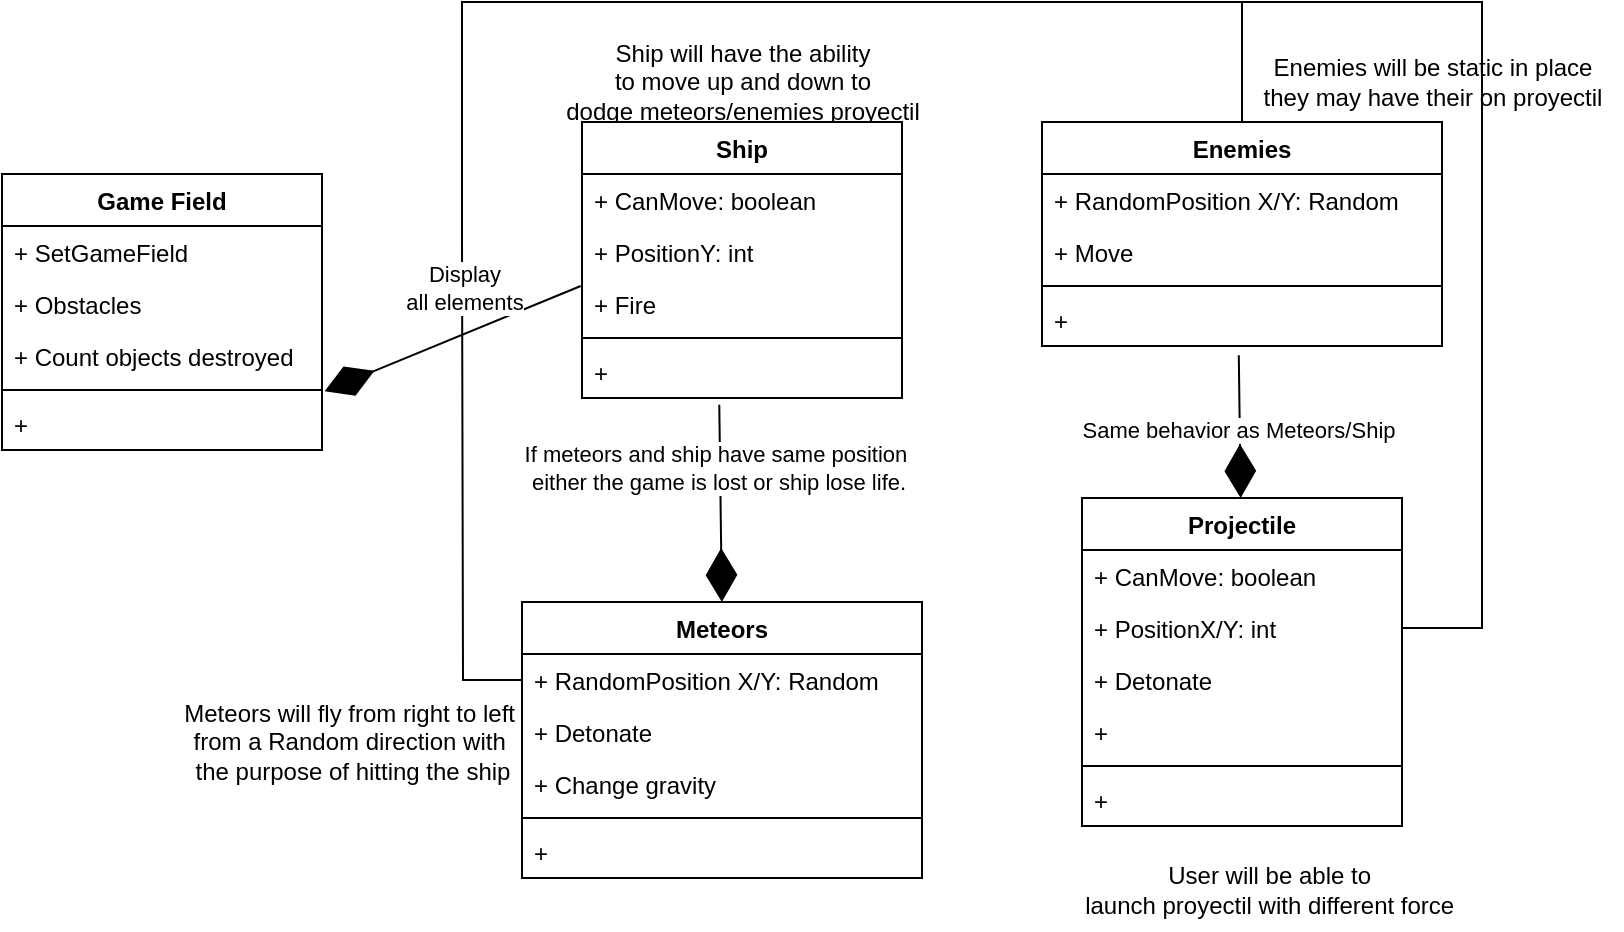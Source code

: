 <mxfile version="20.5.3" type="embed" pages="2"><diagram name="Page-1" id="UD8yu1-71jTabyGn6Ksl"><mxGraphModel dx="622" dy="522" grid="1" gridSize="10" guides="1" tooltips="1" connect="1" arrows="1" fold="1" page="1" pageScale="1" pageWidth="850" pageHeight="1100" math="0" shadow="0"><root><mxCell id="0"/><mxCell id="1" parent="0"/><mxCell id="j6X3iuMTT80umR6ZVCOs-26" value="Ship will have the ability&lt;br&gt;to move up and down to&lt;br&gt;dodge meteors/enemies proyectil" style="text;html=1;align=center;verticalAlign=middle;resizable=0;points=[];autosize=1;strokeColor=none;fillColor=none;" parent="1" vertex="1"><mxGeometry x="290" y="260" width="200" height="60" as="geometry"/></mxCell><mxCell id="j6X3iuMTT80umR6ZVCOs-27" value="Projectile" style="swimlane;fontStyle=1;align=center;verticalAlign=top;childLayout=stackLayout;horizontal=1;startSize=26;horizontalStack=0;resizeParent=1;resizeParentMax=0;resizeLast=0;collapsible=1;marginBottom=0;whiteSpace=wrap;html=1;" parent="1" vertex="1"><mxGeometry x="560" y="498" width="160" height="164" as="geometry"/></mxCell><mxCell id="j6X3iuMTT80umR6ZVCOs-28" value="+ CanMove: boolean" style="text;strokeColor=none;fillColor=none;align=left;verticalAlign=top;spacingLeft=4;spacingRight=4;overflow=hidden;rotatable=0;points=[[0,0.5],[1,0.5]];portConstraint=eastwest;whiteSpace=wrap;html=1;" parent="j6X3iuMTT80umR6ZVCOs-27" vertex="1"><mxGeometry y="26" width="160" height="26" as="geometry"/></mxCell><mxCell id="j6X3iuMTT80umR6ZVCOs-30" value="+ PositionX/Y: int" style="text;strokeColor=none;fillColor=none;align=left;verticalAlign=top;spacingLeft=4;spacingRight=4;overflow=hidden;rotatable=0;points=[[0,0.5],[1,0.5]];portConstraint=eastwest;whiteSpace=wrap;html=1;" parent="j6X3iuMTT80umR6ZVCOs-27" vertex="1"><mxGeometry y="52" width="160" height="26" as="geometry"/></mxCell><mxCell id="j6X3iuMTT80umR6ZVCOs-31" value="+ Detonate" style="text;strokeColor=none;fillColor=none;align=left;verticalAlign=top;spacingLeft=4;spacingRight=4;overflow=hidden;rotatable=0;points=[[0,0.5],[1,0.5]];portConstraint=eastwest;whiteSpace=wrap;html=1;" parent="j6X3iuMTT80umR6ZVCOs-27" vertex="1"><mxGeometry y="78" width="160" height="26" as="geometry"/></mxCell><mxCell id="10" value="+&amp;nbsp;" style="text;strokeColor=none;fillColor=none;align=left;verticalAlign=top;spacingLeft=4;spacingRight=4;overflow=hidden;rotatable=0;points=[[0,0.5],[1,0.5]];portConstraint=eastwest;whiteSpace=wrap;html=1;" vertex="1" parent="j6X3iuMTT80umR6ZVCOs-27"><mxGeometry y="104" width="160" height="26" as="geometry"/></mxCell><mxCell id="j6X3iuMTT80umR6ZVCOs-29" value="" style="line;strokeWidth=1;fillColor=none;align=left;verticalAlign=middle;spacingTop=-1;spacingLeft=3;spacingRight=3;rotatable=0;labelPosition=right;points=[];portConstraint=eastwest;strokeColor=inherit;" parent="j6X3iuMTT80umR6ZVCOs-27" vertex="1"><mxGeometry y="130" width="160" height="8" as="geometry"/></mxCell><mxCell id="2" value="+&amp;nbsp;" style="text;strokeColor=none;fillColor=none;align=left;verticalAlign=top;spacingLeft=4;spacingRight=4;overflow=hidden;rotatable=0;points=[[0,0.5],[1,0.5]];portConstraint=eastwest;whiteSpace=wrap;html=1;" vertex="1" parent="j6X3iuMTT80umR6ZVCOs-27"><mxGeometry y="138" width="160" height="26" as="geometry"/></mxCell><mxCell id="j6X3iuMTT80umR6ZVCOs-33" value="Ship" style="swimlane;fontStyle=1;align=center;verticalAlign=top;childLayout=stackLayout;horizontal=1;startSize=26;horizontalStack=0;resizeParent=1;resizeParentMax=0;resizeLast=0;collapsible=1;marginBottom=0;whiteSpace=wrap;html=1;" parent="1" vertex="1"><mxGeometry x="310" y="310" width="160" height="138" as="geometry"/></mxCell><mxCell id="j6X3iuMTT80umR6ZVCOs-34" value="+ CanMove: boolean" style="text;strokeColor=none;fillColor=none;align=left;verticalAlign=top;spacingLeft=4;spacingRight=4;overflow=hidden;rotatable=0;points=[[0,0.5],[1,0.5]];portConstraint=eastwest;whiteSpace=wrap;html=1;" parent="j6X3iuMTT80umR6ZVCOs-33" vertex="1"><mxGeometry y="26" width="160" height="26" as="geometry"/></mxCell><mxCell id="j6X3iuMTT80umR6ZVCOs-35" value="+ PositionY: int" style="text;strokeColor=none;fillColor=none;align=left;verticalAlign=top;spacingLeft=4;spacingRight=4;overflow=hidden;rotatable=0;points=[[0,0.5],[1,0.5]];portConstraint=eastwest;whiteSpace=wrap;html=1;" parent="j6X3iuMTT80umR6ZVCOs-33" vertex="1"><mxGeometry y="52" width="160" height="26" as="geometry"/></mxCell><mxCell id="5" value="+ Fire" style="text;strokeColor=none;fillColor=none;align=left;verticalAlign=top;spacingLeft=4;spacingRight=4;overflow=hidden;rotatable=0;points=[[0,0.5],[1,0.5]];portConstraint=eastwest;whiteSpace=wrap;html=1;" vertex="1" parent="j6X3iuMTT80umR6ZVCOs-33"><mxGeometry y="78" width="160" height="26" as="geometry"/></mxCell><mxCell id="j6X3iuMTT80umR6ZVCOs-36" value="" style="line;strokeWidth=1;fillColor=none;align=left;verticalAlign=middle;spacingTop=-1;spacingLeft=3;spacingRight=3;rotatable=0;labelPosition=right;points=[];portConstraint=eastwest;strokeColor=inherit;" parent="j6X3iuMTT80umR6ZVCOs-33" vertex="1"><mxGeometry y="104" width="160" height="8" as="geometry"/></mxCell><mxCell id="j6X3iuMTT80umR6ZVCOs-38" value="+&amp;nbsp;" style="text;strokeColor=none;fillColor=none;align=left;verticalAlign=top;spacingLeft=4;spacingRight=4;overflow=hidden;rotatable=0;points=[[0,0.5],[1,0.5]];portConstraint=eastwest;whiteSpace=wrap;html=1;" parent="j6X3iuMTT80umR6ZVCOs-33" vertex="1"><mxGeometry y="112" width="160" height="26" as="geometry"/></mxCell><mxCell id="j6X3iuMTT80umR6ZVCOs-39" value="Enemies" style="swimlane;fontStyle=1;align=center;verticalAlign=top;childLayout=stackLayout;horizontal=1;startSize=26;horizontalStack=0;resizeParent=1;resizeParentMax=0;resizeLast=0;collapsible=1;marginBottom=0;whiteSpace=wrap;html=1;" parent="1" vertex="1"><mxGeometry x="540" y="310" width="200" height="112" as="geometry"/></mxCell><mxCell id="j6X3iuMTT80umR6ZVCOs-41" value="+ RandomPosition X/Y: Random" style="text;strokeColor=none;fillColor=none;align=left;verticalAlign=top;spacingLeft=4;spacingRight=4;overflow=hidden;rotatable=0;points=[[0,0.5],[1,0.5]];portConstraint=eastwest;whiteSpace=wrap;html=1;" parent="j6X3iuMTT80umR6ZVCOs-39" vertex="1"><mxGeometry y="26" width="200" height="26" as="geometry"/></mxCell><mxCell id="6" value="+ Move" style="text;strokeColor=none;fillColor=none;align=left;verticalAlign=top;spacingLeft=4;spacingRight=4;overflow=hidden;rotatable=0;points=[[0,0.5],[1,0.5]];portConstraint=eastwest;whiteSpace=wrap;html=1;" vertex="1" parent="j6X3iuMTT80umR6ZVCOs-39"><mxGeometry y="52" width="200" height="26" as="geometry"/></mxCell><mxCell id="j6X3iuMTT80umR6ZVCOs-42" value="" style="line;strokeWidth=1;fillColor=none;align=left;verticalAlign=middle;spacingTop=-1;spacingLeft=3;spacingRight=3;rotatable=0;labelPosition=right;points=[];portConstraint=eastwest;strokeColor=inherit;" parent="j6X3iuMTT80umR6ZVCOs-39" vertex="1"><mxGeometry y="78" width="200" height="8" as="geometry"/></mxCell><mxCell id="j6X3iuMTT80umR6ZVCOs-44" value="+&amp;nbsp;" style="text;strokeColor=none;fillColor=none;align=left;verticalAlign=top;spacingLeft=4;spacingRight=4;overflow=hidden;rotatable=0;points=[[0,0.5],[1,0.5]];portConstraint=eastwest;whiteSpace=wrap;html=1;" parent="j6X3iuMTT80umR6ZVCOs-39" vertex="1"><mxGeometry y="86" width="200" height="26" as="geometry"/></mxCell><mxCell id="j6X3iuMTT80umR6ZVCOs-46" value="Meteors" style="swimlane;fontStyle=1;align=center;verticalAlign=top;childLayout=stackLayout;horizontal=1;startSize=26;horizontalStack=0;resizeParent=1;resizeParentMax=0;resizeLast=0;collapsible=1;marginBottom=0;whiteSpace=wrap;html=1;" parent="1" vertex="1"><mxGeometry x="280" y="550" width="200" height="138" as="geometry"/></mxCell><mxCell id="j6X3iuMTT80umR6ZVCOs-47" value="+ RandomPosition X/Y: Random" style="text;strokeColor=none;fillColor=none;align=left;verticalAlign=top;spacingLeft=4;spacingRight=4;overflow=hidden;rotatable=0;points=[[0,0.5],[1,0.5]];portConstraint=eastwest;whiteSpace=wrap;html=1;" parent="j6X3iuMTT80umR6ZVCOs-46" vertex="1"><mxGeometry y="26" width="200" height="26" as="geometry"/></mxCell><mxCell id="3" value="+ Detonate&lt;span style=&quot;white-space: pre;&quot;&gt;&#9;&lt;/span&gt;" style="text;strokeColor=none;fillColor=none;align=left;verticalAlign=top;spacingLeft=4;spacingRight=4;overflow=hidden;rotatable=0;points=[[0,0.5],[1,0.5]];portConstraint=eastwest;whiteSpace=wrap;html=1;" vertex="1" parent="j6X3iuMTT80umR6ZVCOs-46"><mxGeometry y="52" width="200" height="26" as="geometry"/></mxCell><mxCell id="4" value="+ Change gravity" style="text;strokeColor=none;fillColor=none;align=left;verticalAlign=top;spacingLeft=4;spacingRight=4;overflow=hidden;rotatable=0;points=[[0,0.5],[1,0.5]];portConstraint=eastwest;whiteSpace=wrap;html=1;" vertex="1" parent="j6X3iuMTT80umR6ZVCOs-46"><mxGeometry y="78" width="200" height="26" as="geometry"/></mxCell><mxCell id="j6X3iuMTT80umR6ZVCOs-48" value="" style="line;strokeWidth=1;fillColor=none;align=left;verticalAlign=middle;spacingTop=-1;spacingLeft=3;spacingRight=3;rotatable=0;labelPosition=right;points=[];portConstraint=eastwest;strokeColor=inherit;" parent="j6X3iuMTT80umR6ZVCOs-46" vertex="1"><mxGeometry y="104" width="200" height="8" as="geometry"/></mxCell><mxCell id="j6X3iuMTT80umR6ZVCOs-49" value="+" style="text;strokeColor=none;fillColor=none;align=left;verticalAlign=top;spacingLeft=4;spacingRight=4;overflow=hidden;rotatable=0;points=[[0,0.5],[1,0.5]];portConstraint=eastwest;whiteSpace=wrap;html=1;" parent="j6X3iuMTT80umR6ZVCOs-46" vertex="1"><mxGeometry y="112" width="200" height="26" as="geometry"/></mxCell><mxCell id="j6X3iuMTT80umR6ZVCOs-50" value="" style="endArrow=diamondThin;endFill=1;endSize=24;html=1;rounded=0;entryX=0.703;entryY=-0.031;entryDx=0;entryDy=0;entryPerimeter=0;exitX=0.429;exitY=1.128;exitDx=0;exitDy=0;exitPerimeter=0;" parent="1" source="j6X3iuMTT80umR6ZVCOs-38" edge="1"><mxGeometry width="160" relative="1" as="geometry"><mxPoint x="380" y="450" as="sourcePoint"/><mxPoint x="379.93" y="550.004" as="targetPoint"/></mxGeometry></mxCell><mxCell id="j6X3iuMTT80umR6ZVCOs-51" value="If meteors and ship have same position&amp;nbsp;&lt;br&gt;either the game is lost or ship lose life." style="edgeLabel;html=1;align=center;verticalAlign=middle;resizable=0;points=[];" parent="j6X3iuMTT80umR6ZVCOs-50" vertex="1" connectable="0"><mxGeometry x="-0.36" y="-1" relative="1" as="geometry"><mxPoint as="offset"/></mxGeometry></mxCell><mxCell id="j6X3iuMTT80umR6ZVCOs-52" value="" style="endArrow=diamondThin;endFill=1;endSize=24;html=1;rounded=0;exitX=0.492;exitY=1.179;exitDx=0;exitDy=0;exitPerimeter=0;" parent="1" source="j6X3iuMTT80umR6ZVCOs-44" edge="1"><mxGeometry width="160" relative="1" as="geometry"><mxPoint x="639.33" y="438" as="sourcePoint"/><mxPoint x="639.33" y="498" as="targetPoint"/></mxGeometry></mxCell><mxCell id="j6X3iuMTT80umR6ZVCOs-53" value="Same behavior as Meteors/Ship" style="edgeLabel;html=1;align=center;verticalAlign=middle;resizable=0;points=[];" parent="j6X3iuMTT80umR6ZVCOs-52" vertex="1" connectable="0"><mxGeometry x="0.041" y="-1" relative="1" as="geometry"><mxPoint as="offset"/></mxGeometry></mxCell><mxCell id="j6X3iuMTT80umR6ZVCOs-54" value="Game Field" style="swimlane;fontStyle=1;align=center;verticalAlign=top;childLayout=stackLayout;horizontal=1;startSize=26;horizontalStack=0;resizeParent=1;resizeParentMax=0;resizeLast=0;collapsible=1;marginBottom=0;whiteSpace=wrap;html=1;" parent="1" vertex="1"><mxGeometry x="20" y="336" width="160" height="138" as="geometry"/></mxCell><mxCell id="7" value="+ SetGameField" style="text;strokeColor=none;fillColor=none;align=left;verticalAlign=top;spacingLeft=4;spacingRight=4;overflow=hidden;rotatable=0;points=[[0,0.5],[1,0.5]];portConstraint=eastwest;whiteSpace=wrap;html=1;" vertex="1" parent="j6X3iuMTT80umR6ZVCOs-54"><mxGeometry y="26" width="160" height="26" as="geometry"/></mxCell><mxCell id="9" value="+ Obstacles" style="text;strokeColor=none;fillColor=none;align=left;verticalAlign=top;spacingLeft=4;spacingRight=4;overflow=hidden;rotatable=0;points=[[0,0.5],[1,0.5]];portConstraint=eastwest;whiteSpace=wrap;html=1;" vertex="1" parent="j6X3iuMTT80umR6ZVCOs-54"><mxGeometry y="52" width="160" height="26" as="geometry"/></mxCell><mxCell id="8" value="+ Count objects destroyed" style="text;strokeColor=none;fillColor=none;align=left;verticalAlign=top;spacingLeft=4;spacingRight=4;overflow=hidden;rotatable=0;points=[[0,0.5],[1,0.5]];portConstraint=eastwest;whiteSpace=wrap;html=1;" vertex="1" parent="j6X3iuMTT80umR6ZVCOs-54"><mxGeometry y="78" width="160" height="26" as="geometry"/></mxCell><mxCell id="j6X3iuMTT80umR6ZVCOs-57" value="" style="line;strokeWidth=1;fillColor=none;align=left;verticalAlign=middle;spacingTop=-1;spacingLeft=3;spacingRight=3;rotatable=0;labelPosition=right;points=[];portConstraint=eastwest;strokeColor=inherit;" parent="j6X3iuMTT80umR6ZVCOs-54" vertex="1"><mxGeometry y="104" width="160" height="8" as="geometry"/></mxCell><mxCell id="j6X3iuMTT80umR6ZVCOs-59" value="+&amp;nbsp;" style="text;strokeColor=none;fillColor=none;align=left;verticalAlign=top;spacingLeft=4;spacingRight=4;overflow=hidden;rotatable=0;points=[[0,0.5],[1,0.5]];portConstraint=eastwest;whiteSpace=wrap;html=1;" parent="j6X3iuMTT80umR6ZVCOs-54" vertex="1"><mxGeometry y="112" width="160" height="26" as="geometry"/></mxCell><mxCell id="j6X3iuMTT80umR6ZVCOs-60" value="" style="endArrow=diamondThin;endFill=1;endSize=24;html=1;rounded=0;entryX=1.008;entryY=-0.128;entryDx=0;entryDy=0;entryPerimeter=0;exitX=-0.004;exitY=-0.231;exitDx=0;exitDy=0;exitPerimeter=0;" parent="1" target="j6X3iuMTT80umR6ZVCOs-59" edge="1"><mxGeometry width="160" relative="1" as="geometry"><mxPoint x="309.36" y="391.994" as="sourcePoint"/><mxPoint x="202.08" y="392" as="targetPoint"/></mxGeometry></mxCell><mxCell id="j6X3iuMTT80umR6ZVCOs-61" value="" style="endArrow=none;html=1;edgeStyle=orthogonalEdgeStyle;rounded=0;exitX=0;exitY=0.5;exitDx=0;exitDy=0;" parent="1" source="j6X3iuMTT80umR6ZVCOs-47" edge="1"><mxGeometry relative="1" as="geometry"><mxPoint x="110" y="520" as="sourcePoint"/><mxPoint x="250" y="370" as="targetPoint"/></mxGeometry></mxCell><mxCell id="j6X3iuMTT80umR6ZVCOs-66" value="Display &lt;br&gt;all elements" style="edgeLabel;html=1;align=center;verticalAlign=middle;resizable=0;points=[];" parent="j6X3iuMTT80umR6ZVCOs-61" vertex="1" connectable="0"><mxGeometry x="0.807" y="-1" relative="1" as="geometry"><mxPoint y="-1" as="offset"/></mxGeometry></mxCell><mxCell id="j6X3iuMTT80umR6ZVCOs-64" value="" style="endArrow=none;html=1;edgeStyle=orthogonalEdgeStyle;rounded=0;exitX=0.5;exitY=0;exitDx=0;exitDy=0;" parent="1" source="j6X3iuMTT80umR6ZVCOs-39" edge="1"><mxGeometry relative="1" as="geometry"><mxPoint x="640" y="250" as="sourcePoint"/><mxPoint x="250" y="370" as="targetPoint"/><Array as="points"><mxPoint x="640" y="250"/><mxPoint x="250" y="250"/></Array></mxGeometry></mxCell><mxCell id="j6X3iuMTT80umR6ZVCOs-65" value="" style="endArrow=none;html=1;edgeStyle=orthogonalEdgeStyle;rounded=0;exitX=1;exitY=0.5;exitDx=0;exitDy=0;" parent="1" source="j6X3iuMTT80umR6ZVCOs-30" edge="1"><mxGeometry relative="1" as="geometry"><mxPoint x="760" y="560" as="sourcePoint"/><mxPoint x="640" y="310" as="targetPoint"/><Array as="points"><mxPoint x="760" y="563"/><mxPoint x="760" y="250"/><mxPoint x="640" y="250"/></Array></mxGeometry></mxCell><mxCell id="j6X3iuMTT80umR6ZVCOs-67" value="Meteors will fly from right to left&amp;nbsp;&lt;br&gt;from a Random direction with&amp;nbsp;&lt;br&gt;the purpose of hitting the ship" style="text;html=1;align=center;verticalAlign=middle;resizable=0;points=[];autosize=1;strokeColor=none;fillColor=none;" parent="1" vertex="1"><mxGeometry x="100" y="590" width="190" height="60" as="geometry"/></mxCell><mxCell id="j6X3iuMTT80umR6ZVCOs-68" value="User will be able to&amp;nbsp;&lt;br&gt;launch proyectil with different force&amp;nbsp;" style="text;html=1;align=center;verticalAlign=middle;resizable=0;points=[];autosize=1;strokeColor=none;fillColor=none;" parent="1" vertex="1"><mxGeometry x="550" y="674" width="210" height="40" as="geometry"/></mxCell><mxCell id="j6X3iuMTT80umR6ZVCOs-69" value="Enemies will be static in place&lt;br&gt;they may have their on proyectil" style="text;html=1;align=center;verticalAlign=middle;resizable=0;points=[];autosize=1;strokeColor=none;fillColor=none;" parent="1" vertex="1"><mxGeometry x="640" y="270" width="190" height="40" as="geometry"/></mxCell></root></mxGraphModel></diagram><diagram id="a7q9Z7hmNz9yghinb3Ze" name="Page-2">&#xa;    <mxGraphModel dx="1468" dy="840" grid="1" gridSize="10" guides="1" tooltips="1" connect="1" arrows="1" fold="1" page="1" pageScale="1" pageWidth="850" pageHeight="1100" math="0" shadow="0">&#xa;      <root>&#xa;        <mxCell id="0"/>&#xa;        <mxCell id="1" parent="0"/>&#xa;        <mxCell id="oN1OPOBK_QMBGYMvj-gR-1" value="Die" style="swimlane;fontStyle=1;align=center;verticalAlign=top;childLayout=stackLayout;horizontal=1;startSize=26;horizontalStack=0;resizeParent=1;resizeParentMax=0;resizeLast=0;collapsible=1;marginBottom=0;whiteSpace=wrap;html=1;" vertex="1" parent="1">&#xa;          <mxGeometry x="80" y="80" width="160" height="190" as="geometry"/>&#xa;        </mxCell>&#xa;        <mxCell id="oN1OPOBK_QMBGYMvj-gR-2" value="+ Value : in&lt;span style=&quot;white-space: pre;&quot;&gt;&#9;&lt;/span&gt;" style="text;strokeColor=none;fillColor=none;align=left;verticalAlign=top;spacingLeft=4;spacingRight=4;overflow=hidden;rotatable=0;points=[[0,0.5],[1,0.5]];portConstraint=eastwest;whiteSpace=wrap;html=1;" vertex="1" parent="oN1OPOBK_QMBGYMvj-gR-1">&#xa;          <mxGeometry y="26" width="160" height="26" as="geometry"/>&#xa;        </mxCell>&#xa;        <mxCell id="oN1OPOBK_QMBGYMvj-gR-3" value="+ roll : Random" style="text;strokeColor=none;fillColor=none;align=left;verticalAlign=top;spacingLeft=4;spacingRight=4;overflow=hidden;rotatable=0;points=[[0,0.5],[1,0.5]];portConstraint=eastwest;whiteSpace=wrap;html=1;" vertex="1" parent="oN1OPOBK_QMBGYMvj-gR-1">&#xa;          <mxGeometry y="52" width="160" height="26" as="geometry"/>&#xa;        </mxCell>&#xa;        <mxCell id="oN1OPOBK_QMBGYMvj-gR-4" value="+ field: type" style="text;strokeColor=none;fillColor=none;align=left;verticalAlign=top;spacingLeft=4;spacingRight=4;overflow=hidden;rotatable=0;points=[[0,0.5],[1,0.5]];portConstraint=eastwest;whiteSpace=wrap;html=1;" vertex="1" parent="oN1OPOBK_QMBGYMvj-gR-1">&#xa;          <mxGeometry y="78" width="160" height="26" as="geometry"/>&#xa;        </mxCell>&#xa;        <mxCell id="oN1OPOBK_QMBGYMvj-gR-5" value="+ method(type): type" style="text;strokeColor=none;fillColor=none;align=left;verticalAlign=top;spacingLeft=4;spacingRight=4;overflow=hidden;rotatable=0;points=[[0,0.5],[1,0.5]];portConstraint=eastwest;whiteSpace=wrap;html=1;" vertex="1" parent="oN1OPOBK_QMBGYMvj-gR-1">&#xa;          <mxGeometry y="104" width="160" height="26" as="geometry"/>&#xa;        </mxCell>&#xa;        <mxCell id="oN1OPOBK_QMBGYMvj-gR-6" value="" style="line;strokeWidth=1;fillColor=none;align=left;verticalAlign=middle;spacingTop=-1;spacingLeft=3;spacingRight=3;rotatable=0;labelPosition=right;points=[];portConstraint=eastwest;strokeColor=inherit;" vertex="1" parent="oN1OPOBK_QMBGYMvj-gR-1">&#xa;          <mxGeometry y="130" width="160" height="8" as="geometry"/>&#xa;        </mxCell>&#xa;        <mxCell id="oN1OPOBK_QMBGYMvj-gR-7" value="+ method(type): type" style="text;strokeColor=none;fillColor=none;align=left;verticalAlign=top;spacingLeft=4;spacingRight=4;overflow=hidden;rotatable=0;points=[[0,0.5],[1,0.5]];portConstraint=eastwest;whiteSpace=wrap;html=1;" vertex="1" parent="oN1OPOBK_QMBGYMvj-gR-1">&#xa;          <mxGeometry y="138" width="160" height="26" as="geometry"/>&#xa;        </mxCell>&#xa;        <mxCell id="oN1OPOBK_QMBGYMvj-gR-8" value="+ method(type): type" style="text;strokeColor=none;fillColor=none;align=left;verticalAlign=top;spacingLeft=4;spacingRight=4;overflow=hidden;rotatable=0;points=[[0,0.5],[1,0.5]];portConstraint=eastwest;whiteSpace=wrap;html=1;" vertex="1" parent="oN1OPOBK_QMBGYMvj-gR-1">&#xa;          <mxGeometry y="164" width="160" height="26" as="geometry"/>&#xa;        </mxCell>&#xa;        <mxCell id="oN1OPOBK_QMBGYMvj-gR-9" value="Round" style="swimlane;fontStyle=1;align=center;verticalAlign=top;childLayout=stackLayout;horizontal=1;startSize=26;horizontalStack=0;resizeParent=1;resizeParentMax=0;resizeLast=0;collapsible=1;marginBottom=0;whiteSpace=wrap;html=1;" vertex="1" parent="1">&#xa;          <mxGeometry x="580" y="80" width="250" height="112" as="geometry"/>&#xa;        </mxCell>&#xa;        <mxCell id="oN1OPOBK_QMBGYMvj-gR-10" value="+ rolls: List&amp;lt;Roll&amp;gt;" style="text;strokeColor=none;fillColor=none;align=left;verticalAlign=top;spacingLeft=4;spacingRight=4;overflow=hidden;rotatable=0;points=[[0,0.5],[1,0.5]];portConstraint=eastwest;whiteSpace=wrap;html=1;" vertex="1" parent="oN1OPOBK_QMBGYMvj-gR-9">&#xa;          <mxGeometry y="26" width="250" height="26" as="geometry"/>&#xa;        </mxCell>&#xa;        <mxCell id="oN1OPOBK_QMBGYMvj-gR-11" value="+ state: Enum(COME_OUT, POINT, WIN)" style="text;strokeColor=none;fillColor=none;align=left;verticalAlign=top;spacingLeft=4;spacingRight=4;overflow=hidden;rotatable=0;points=[[0,0.5],[1,0.5]];portConstraint=eastwest;whiteSpace=wrap;html=1;" vertex="1" parent="oN1OPOBK_QMBGYMvj-gR-9">&#xa;          <mxGeometry y="52" width="250" height="26" as="geometry"/>&#xa;        </mxCell>&#xa;        <mxCell id="oN1OPOBK_QMBGYMvj-gR-12" value="" style="line;strokeWidth=1;fillColor=none;align=left;verticalAlign=middle;spacingTop=-1;spacingLeft=3;spacingRight=3;rotatable=0;labelPosition=right;points=[];portConstraint=eastwest;strokeColor=inherit;" vertex="1" parent="oN1OPOBK_QMBGYMvj-gR-9">&#xa;          <mxGeometry y="78" width="250" height="8" as="geometry"/>&#xa;        </mxCell>&#xa;        <mxCell id="oN1OPOBK_QMBGYMvj-gR-13" value="+ roll(rng : Random) void" style="text;strokeColor=none;fillColor=none;align=left;verticalAlign=top;spacingLeft=4;spacingRight=4;overflow=hidden;rotatable=0;points=[[0,0.5],[1,0.5]];portConstraint=eastwest;whiteSpace=wrap;html=1;" vertex="1" parent="oN1OPOBK_QMBGYMvj-gR-9">&#xa;          <mxGeometry y="86" width="250" height="26" as="geometry"/>&#xa;        </mxCell>&#xa;        <mxCell id="oN1OPOBK_QMBGYMvj-gR-14" value="Roll" style="swimlane;fontStyle=1;align=center;verticalAlign=top;childLayout=stackLayout;horizontal=1;startSize=26;horizontalStack=0;resizeParent=1;resizeParentMax=0;resizeLast=0;collapsible=1;marginBottom=0;whiteSpace=wrap;html=1;" vertex="1" parent="1">&#xa;          <mxGeometry x="280" y="370" width="160" height="112" as="geometry"/>&#xa;        </mxCell>&#xa;        <mxCell id="oN1OPOBK_QMBGYMvj-gR-15" value="+ die: die[ 2 ]" style="text;strokeColor=none;fillColor=none;align=left;verticalAlign=top;spacingLeft=4;spacingRight=4;overflow=hidden;rotatable=0;points=[[0,0.5],[1,0.5]];portConstraint=eastwest;whiteSpace=wrap;html=1;" vertex="1" parent="oN1OPOBK_QMBGYMvj-gR-14">&#xa;          <mxGeometry y="26" width="160" height="26" as="geometry"/>&#xa;        </mxCell>&#xa;        <mxCell id="oN1OPOBK_QMBGYMvj-gR-16" value="" style="line;strokeWidth=1;fillColor=none;align=left;verticalAlign=middle;spacingTop=-1;spacingLeft=3;spacingRight=3;rotatable=0;labelPosition=right;points=[];portConstraint=eastwest;strokeColor=inherit;" vertex="1" parent="oN1OPOBK_QMBGYMvj-gR-14">&#xa;          <mxGeometry y="52" width="160" height="8" as="geometry"/>&#xa;        </mxCell>&#xa;        <mxCell id="oN1OPOBK_QMBGYMvj-gR-17" value="+ roll(rng : Random) void" style="text;strokeColor=none;fillColor=none;align=left;verticalAlign=top;spacingLeft=4;spacingRight=4;overflow=hidden;rotatable=0;points=[[0,0.5],[1,0.5]];portConstraint=eastwest;whiteSpace=wrap;html=1;" vertex="1" parent="oN1OPOBK_QMBGYMvj-gR-14">&#xa;          <mxGeometry y="60" width="160" height="26" as="geometry"/>&#xa;        </mxCell>&#xa;        <mxCell id="oN1OPOBK_QMBGYMvj-gR-18" value="+ value() : int" style="text;strokeColor=none;fillColor=none;align=left;verticalAlign=top;spacingLeft=4;spacingRight=4;overflow=hidden;rotatable=0;points=[[0,0.5],[1,0.5]];portConstraint=eastwest;whiteSpace=wrap;html=1;" vertex="1" parent="oN1OPOBK_QMBGYMvj-gR-14">&#xa;          <mxGeometry y="86" width="160" height="26" as="geometry"/>&#xa;        </mxCell>&#xa;        <mxCell id="oN1OPOBK_QMBGYMvj-gR-19" value="" style="endArrow=diamondThin;endFill=1;endSize=24;html=1;rounded=0;exitX=1.006;exitY=1.077;exitDx=0;exitDy=0;exitPerimeter=0;" edge="1" parent="1">&#xa;          <mxGeometry width="160" relative="1" as="geometry">&#xa;            <mxPoint x="441.96" y="426.002" as="sourcePoint"/>&#xa;            <mxPoint x="711" y="194" as="targetPoint"/>&#xa;            <Array as="points">&#xa;              <mxPoint x="711" y="426"/>&#xa;            </Array>&#xa;          </mxGeometry>&#xa;        </mxCell>&#xa;        <mxCell id="oN1OPOBK_QMBGYMvj-gR-20" value="Attribute" style="text;html=1;align=center;verticalAlign=middle;resizable=0;points=[];autosize=1;strokeColor=none;fillColor=none;" vertex="1" parent="1">&#xa;          <mxGeometry x="180" y="390" width="70" height="30" as="geometry"/>&#xa;        </mxCell>&#xa;        <mxCell id="oN1OPOBK_QMBGYMvj-gR-21" value="Behavior" style="text;html=1;align=center;verticalAlign=middle;resizable=0;points=[];autosize=1;strokeColor=none;fillColor=none;" vertex="1" parent="1">&#xa;          <mxGeometry x="180" y="450" width="70" height="30" as="geometry"/>&#xa;        </mxCell>&#xa;        <mxCell id="oN1OPOBK_QMBGYMvj-gR-22" value="" style="endArrow=diamondThin;endFill=1;endSize=24;html=1;rounded=0;entryX=0.5;entryY=0;entryDx=0;entryDy=0;" edge="1" parent="1" target="oN1OPOBK_QMBGYMvj-gR-14">&#xa;          <mxGeometry width="160" relative="1" as="geometry">&#xa;            <mxPoint x="240" y="174.5" as="sourcePoint"/>&#xa;            <mxPoint x="400" y="174.5" as="targetPoint"/>&#xa;            <Array as="points">&#xa;              <mxPoint x="360" y="175"/>&#xa;            </Array>&#xa;          </mxGeometry>&#xa;        </mxCell>&#xa;        <mxCell id="oN1OPOBK_QMBGYMvj-gR-23" value="Each row is composed of a pair of &lt;br&gt;dice (with their values)" style="edgeLabel;html=1;align=center;verticalAlign=middle;resizable=0;points=[];" vertex="1" connectable="0" parent="oN1OPOBK_QMBGYMvj-gR-22">&#xa;          <mxGeometry x="0.384" y="-1" relative="1" as="geometry">&#xa;            <mxPoint as="offset"/>&#xa;          </mxGeometry>&#xa;        </mxCell>&#xa;      </root>&#xa;    </mxGraphModel>&#xa;  </diagram></mxfile>
